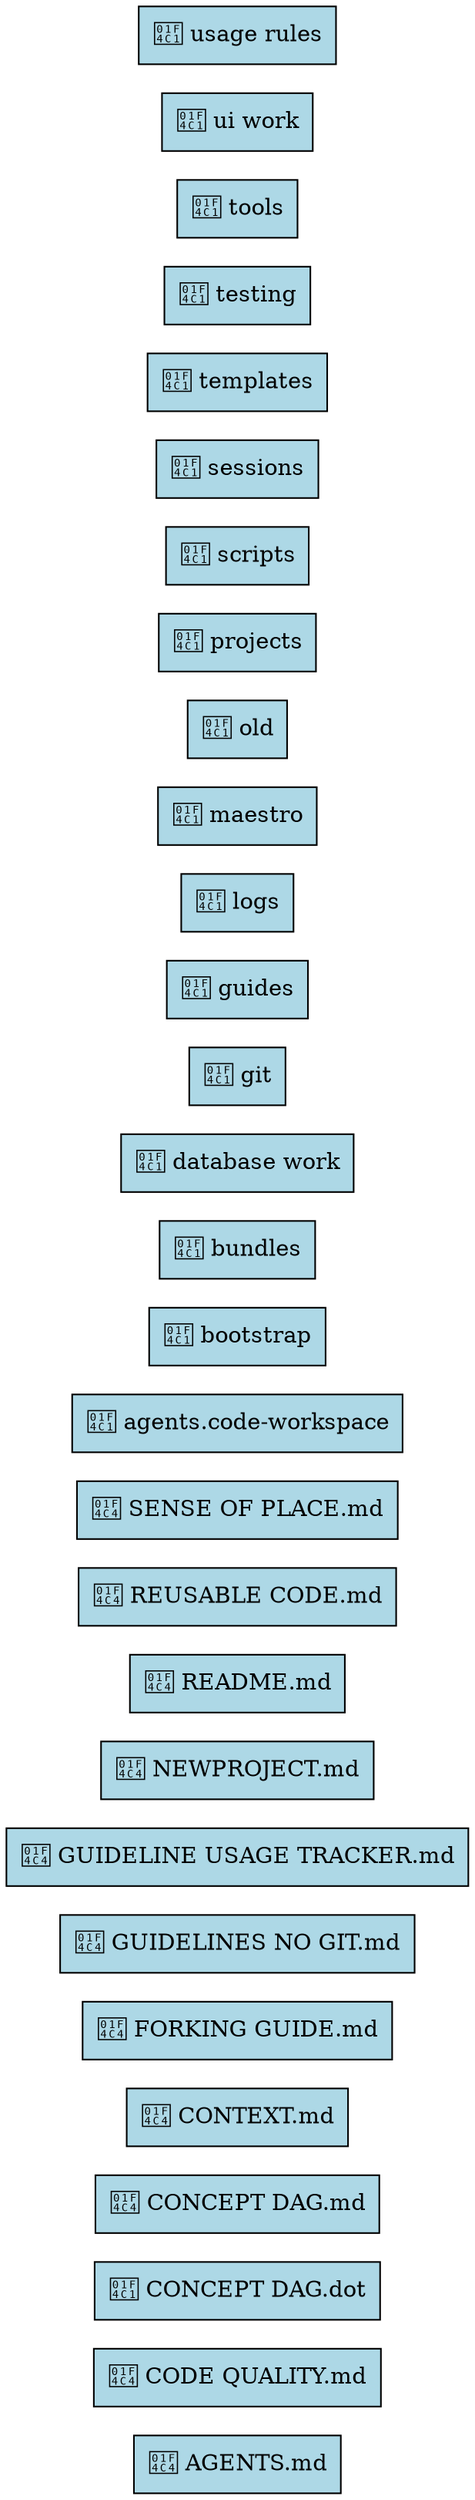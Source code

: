 digraph agents {
  rankdir=LR;
  node [shape=box, style=filled, fillcolor=lightblue];
  
  // Files
  AGENTS_md [label="📄 AGENTS.md"];
  CODE_QUALITY_md [label="📄 CODE QUALITY.md"];
  CONCEPT_DAG_dot [label="📁 CONCEPT DAG.dot"];
  CONCEPT_DAG_md [label="📄 CONCEPT DAG.md"];
  CONTEXT_md [label="📄 CONTEXT.md"];
  FORKING_GUIDE_md [label="📄 FORKING GUIDE.md"];
  GUIDELINES_NO_GIT_md [label="📄 GUIDELINES NO GIT.md"];
  GUIDELINE_USAGE_TRACKER_md [label="📄 GUIDELINE USAGE TRACKER.md"];
  NEWPROJECT_md [label="📄 NEWPROJECT.md"];
  README_md [label="📄 README.md"];
  REUSABLE_CODE_md [label="📄 REUSABLE CODE.md"];
  SENSE_OF_PLACE_md [label="📄 SENSE OF PLACE.md"];
  agents_code_workspace [label="📁 agents.code-workspace"];
  bootstrap [label="📁 bootstrap"];
  bundles [label="📁 bundles"];
  database_work [label="📁 database work"];
  git [label="📁 git"];
  guides [label="📁 guides"];
  logs [label="📁 logs"];
  maestro [label="📁 maestro"];
  old [label="📁 old"];
  projects [label="📁 projects"];
  scripts [label="📁 scripts"];
  sessions [label="📁 sessions"];
  templates [label="📁 templates"];
  testing [label="📁 testing"];
  tools [label="📁 tools"];
  ui_work [label="📁 ui work"];
  usage_rules [label="📁 usage rules"];
  
  // Relationships

}
